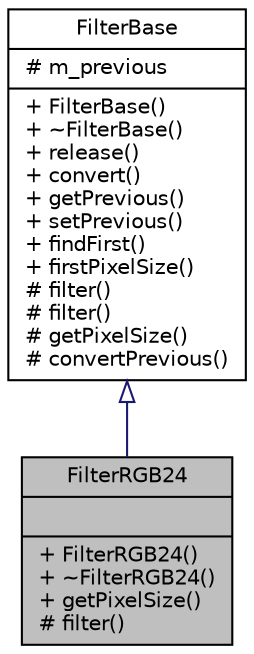 digraph G
{
  edge [fontname="Helvetica",fontsize="10",labelfontname="Helvetica",labelfontsize="10"];
  node [fontname="Helvetica",fontsize="10",shape=record];
  Node1 [label="{FilterRGB24\n||+ FilterRGB24()\l+ ~FilterRGB24()\l+ getPixelSize()\l# filter()\l}",height=0.2,width=0.4,color="black", fillcolor="grey75", style="filled" fontcolor="black"];
  Node2 -> Node1 [dir=back,color="midnightblue",fontsize="10",style="solid",arrowtail="empty",fontname="Helvetica"];
  Node2 [label="{FilterBase\n|# m_previous\l|+ FilterBase()\l+ ~FilterBase()\l+ release()\l+ convert()\l+ getPrevious()\l+ setPrevious()\l+ findFirst()\l+ firstPixelSize()\l# filter()\l# filter()\l# getPixelSize()\l# convertPrevious()\l}",height=0.2,width=0.4,color="black", fillcolor="white", style="filled",URL="$d0/d26/classFilterBase.html",tooltip="base class for pixel filters"];
}
